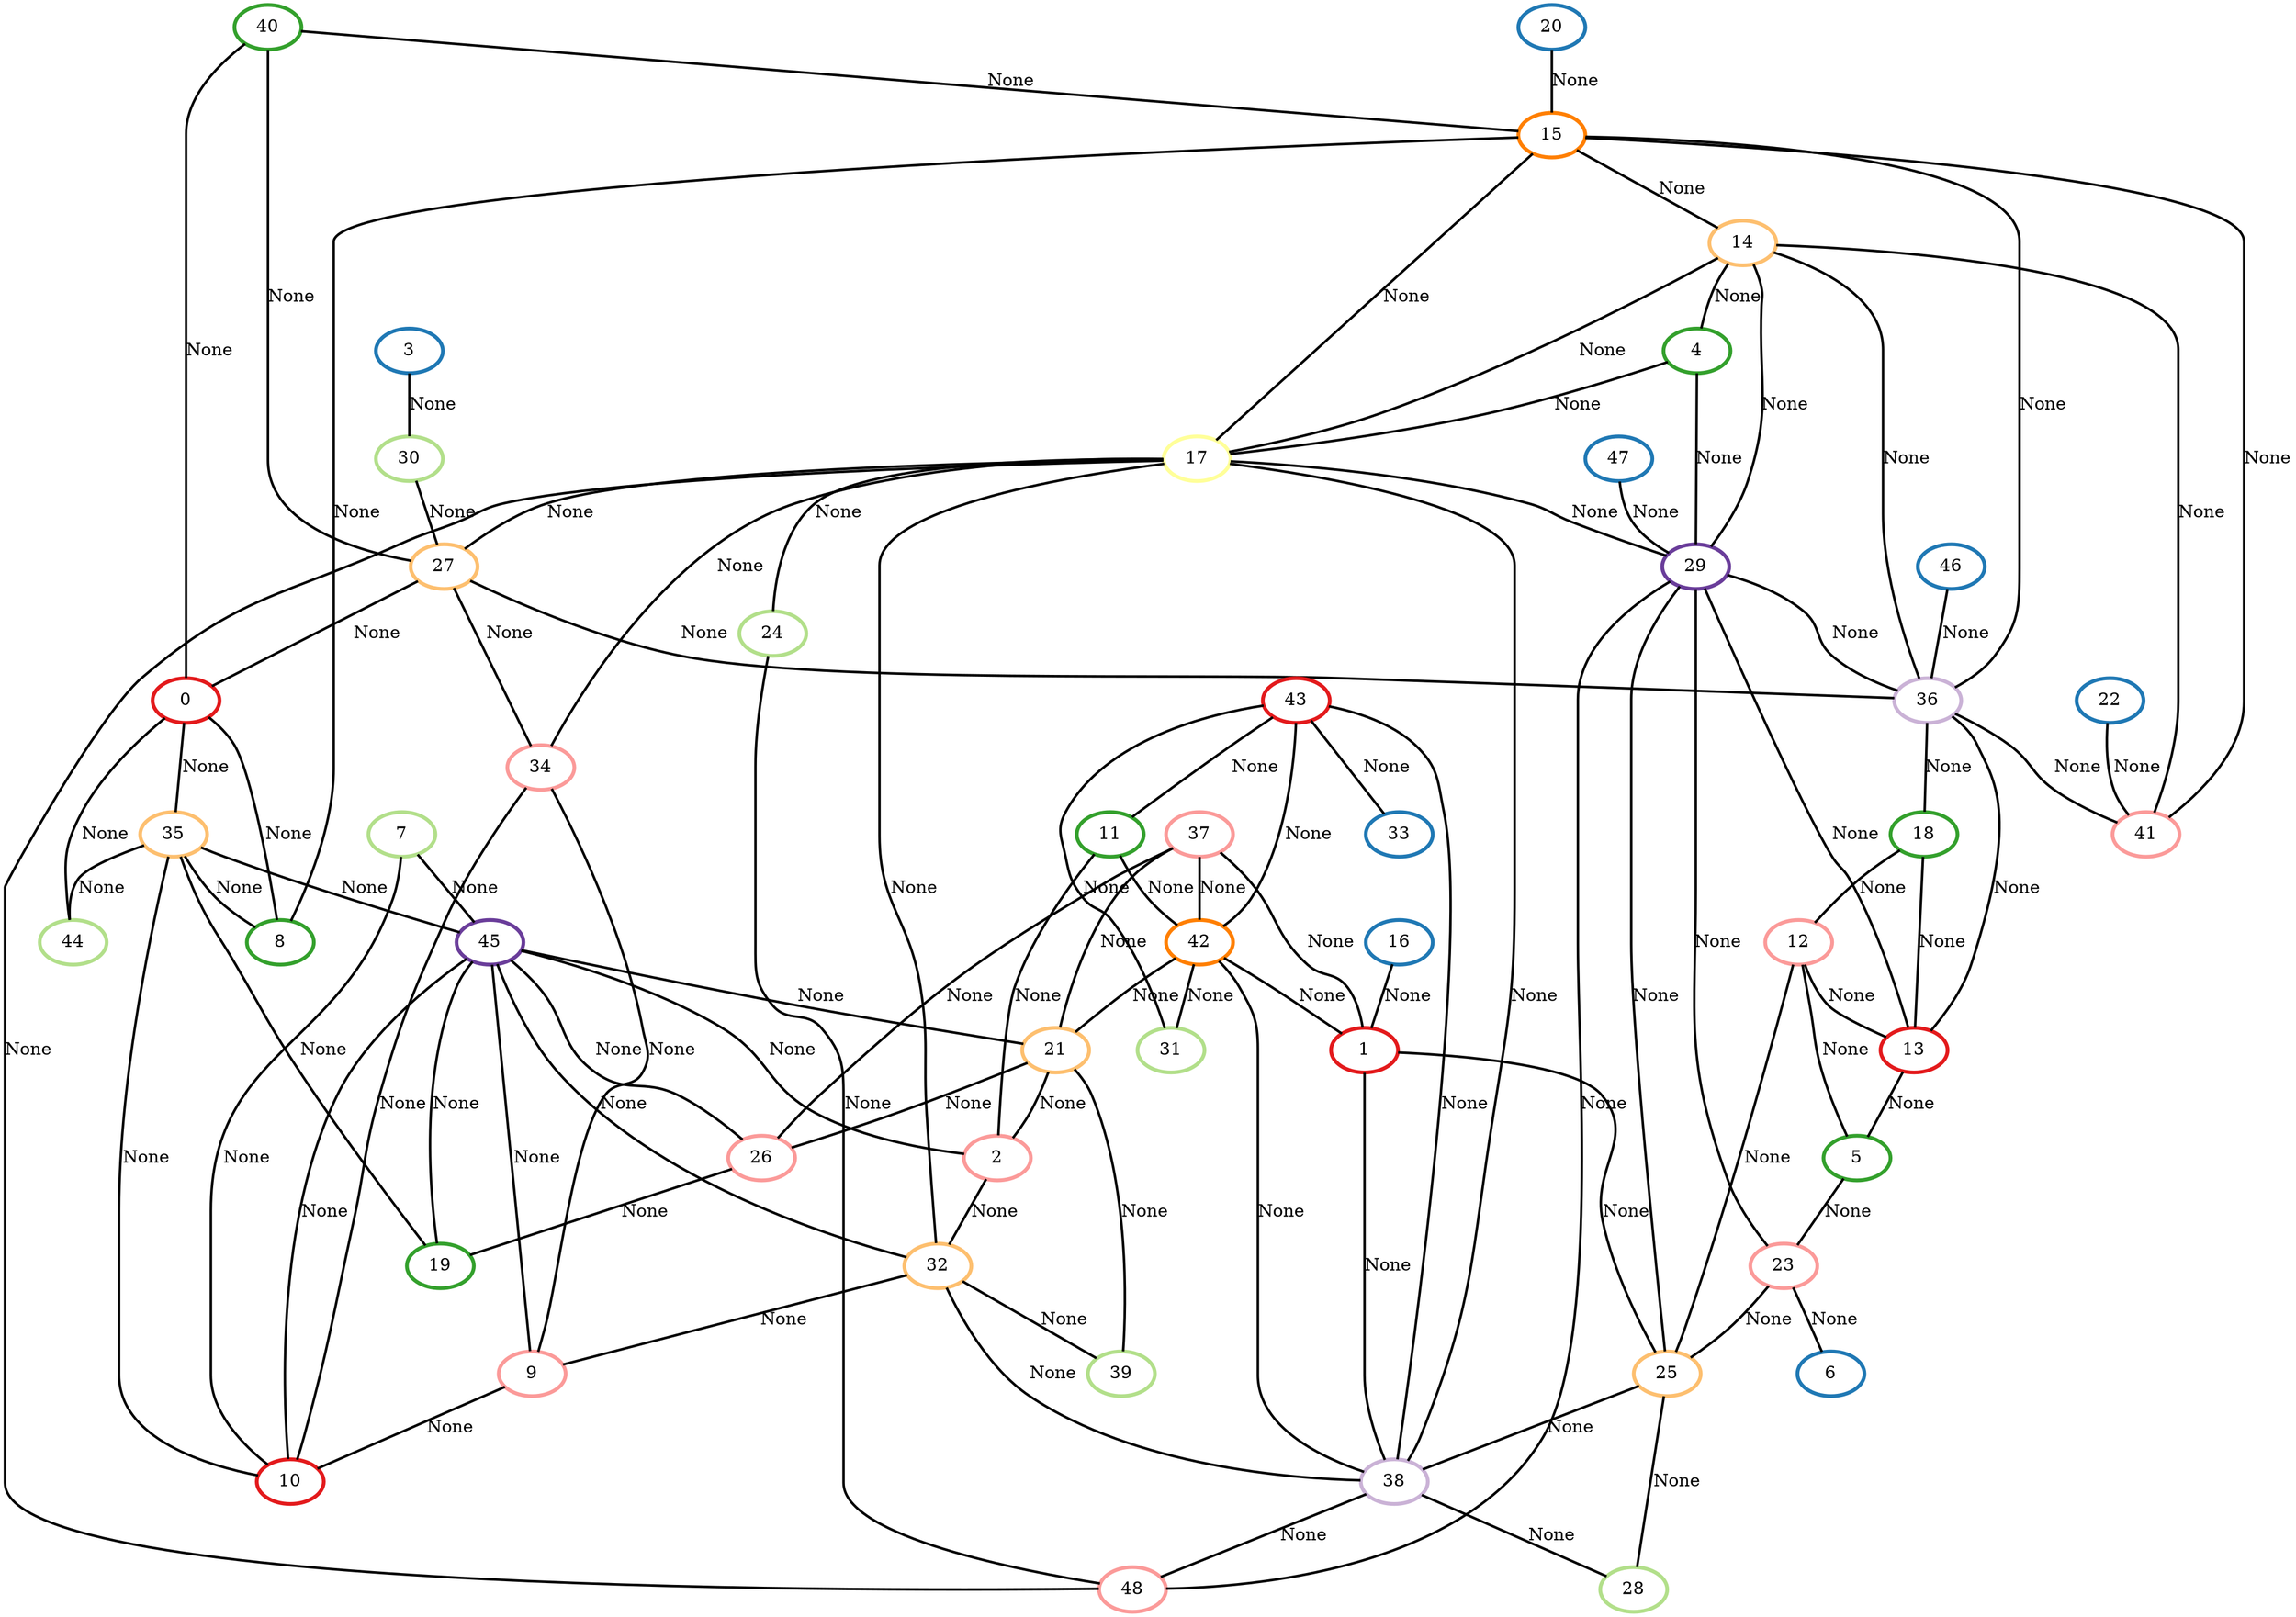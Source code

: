 graph G {
    0 [penwidth=3,label="0",color=6, colorscheme=paired12]
    1 [penwidth=3,label="1",color=6, colorscheme=paired12]
    2 [penwidth=3,label="2",color=5, colorscheme=paired12]
    3 [penwidth=3,label="3",color=2, colorscheme=paired12]
    4 [penwidth=3,label="4",color=4, colorscheme=paired12]
    5 [penwidth=3,label="5",color=4, colorscheme=paired12]
    6 [penwidth=3,label="6",color=2, colorscheme=paired12]
    7 [penwidth=3,label="7",color=3, colorscheme=paired12]
    8 [penwidth=3,label="8",color=4, colorscheme=paired12]
    9 [penwidth=3,label="9",color=5, colorscheme=paired12]
    10 [penwidth=3,label="10",color=6, colorscheme=paired12]
    11 [penwidth=3,label="11",color=4, colorscheme=paired12]
    12 [penwidth=3,label="12",color=5, colorscheme=paired12]
    13 [penwidth=3,label="13",color=6, colorscheme=paired12]
    14 [penwidth=3,label="14",color=7, colorscheme=paired12]
    15 [penwidth=3,label="15",color=8, colorscheme=paired12]
    16 [penwidth=3,label="16",color=2, colorscheme=paired12]
    17 [penwidth=3,label="17",color=11, colorscheme=paired12]
    18 [penwidth=3,label="18",color=4, colorscheme=paired12]
    19 [penwidth=3,label="19",color=4, colorscheme=paired12]
    20 [penwidth=3,label="20",color=2, colorscheme=paired12]
    21 [penwidth=3,label="21",color=7, colorscheme=paired12]
    22 [penwidth=3,label="22",color=2, colorscheme=paired12]
    23 [penwidth=3,label="23",color=5, colorscheme=paired12]
    24 [penwidth=3,label="24",color=3, colorscheme=paired12]
    25 [penwidth=3,label="25",color=7, colorscheme=paired12]
    26 [penwidth=3,label="26",color=5, colorscheme=paired12]
    27 [penwidth=3,label="27",color=7, colorscheme=paired12]
    28 [penwidth=3,label="28",color=3, colorscheme=paired12]
    29 [penwidth=3,label="29",color=10, colorscheme=paired12]
    30 [penwidth=3,label="30",color=3, colorscheme=paired12]
    31 [penwidth=3,label="31",color=3, colorscheme=paired12]
    32 [penwidth=3,label="32",color=7, colorscheme=paired12]
    33 [penwidth=3,label="33",color=2, colorscheme=paired12]
    34 [penwidth=3,label="34",color=5, colorscheme=paired12]
    35 [penwidth=3,label="35",color=7, colorscheme=paired12]
    36 [penwidth=3,label="36",color=9, colorscheme=paired12]
    37 [penwidth=3,label="37",color=5, colorscheme=paired12]
    38 [penwidth=3,label="38",color=9, colorscheme=paired12]
    39 [penwidth=3,label="39",color=3, colorscheme=paired12]
    40 [penwidth=3,label="40",color=4, colorscheme=paired12]
    41 [penwidth=3,label="41",color=5, colorscheme=paired12]
    42 [penwidth=3,label="42",color=8, colorscheme=paired12]
    43 [penwidth=3,label="43",color=6, colorscheme=paired12]
    44 [penwidth=3,label="44",color=3, colorscheme=paired12]
    45 [penwidth=3,label="45",color=10, colorscheme=paired12]
    46 [penwidth=3,label="46",color=2, colorscheme=paired12]
    47 [penwidth=3,label="47",color=2, colorscheme=paired12]
    48 [penwidth=3,label="48",color=5, colorscheme=paired12]

    42--31 [penwidth=2,label="None"]
    27--36 [penwidth=2,label="None"]
    20--15 [penwidth=2,label="None"]
    1--38 [penwidth=2,label="None"]
    23--25 [penwidth=2,label="None"]
    35--8 [penwidth=2,label="None"]
    3--30 [penwidth=2,label="None"]
    37--1 [penwidth=2,label="None"]
    30--27 [penwidth=2,label="None"]
    10--35 [penwidth=2,label="None"]
    32--45 [penwidth=2,label="None"]
    4--17 [penwidth=2,label="None"]
    32--38 [penwidth=2,label="None"]
    13--18 [penwidth=2,label="None"]
    29--48 [penwidth=2,label="None"]
    37--26 [penwidth=2,label="None"]
    22--41 [penwidth=2,label="None"]
    36--15 [penwidth=2,label="None"]
    17--29 [penwidth=2,label="None"]
    29--23 [penwidth=2,label="None"]
    43--11 [penwidth=2,label="None"]
    47--29 [penwidth=2,label="None"]
    42--38 [penwidth=2,label="None"]
    44--0 [penwidth=2,label="None"]
    17--24 [penwidth=2,label="None"]
    17--14 [penwidth=2,label="None"]
    32--39 [penwidth=2,label="None"]
    38--28 [penwidth=2,label="None"]
    14--41 [penwidth=2,label="None"]
    26--45 [penwidth=2,label="None"]
    25--12 [penwidth=2,label="None"]
    11--42 [penwidth=2,label="None"]
    27--34 [penwidth=2,label="None"]
    7--45 [penwidth=2,label="None"]
    34--9 [penwidth=2,label="None"]
    13--5 [penwidth=2,label="None"]
    38--48 [penwidth=2,label="None"]
    15--17 [penwidth=2,label="None"]
    17--48 [penwidth=2,label="None"]
    17--34 [penwidth=2,label="None"]
    34--10 [penwidth=2,label="None"]
    25--28 [penwidth=2,label="None"]
    40--27 [penwidth=2,label="None"]
    45--10 [penwidth=2,label="None"]
    36--18 [penwidth=2,label="None"]
    19--45 [penwidth=2,label="None"]
    29--13 [penwidth=2,label="None"]
    16--1 [penwidth=2,label="None"]
    39--21 [penwidth=2,label="None"]
    2--45 [penwidth=2,label="None"]
    40--0 [penwidth=2,label="None"]
    41--15 [penwidth=2,label="None"]
    17--38 [penwidth=2,label="None"]
    21--2 [penwidth=2,label="None"]
    15--8 [penwidth=2,label="None"]
    36--14 [penwidth=2,label="None"]
    43--42 [penwidth=2,label="None"]
    5--23 [penwidth=2,label="None"]
    29--25 [penwidth=2,label="None"]
    7--10 [penwidth=2,label="None"]
    17--32 [penwidth=2,label="None"]
    24--48 [penwidth=2,label="None"]
    0--35 [penwidth=2,label="None"]
    17--27 [penwidth=2,label="None"]
    46--36 [penwidth=2,label="None"]
    18--12 [penwidth=2,label="None"]
    29--4 [penwidth=2,label="None"]
    21--26 [penwidth=2,label="None"]
    9--10 [penwidth=2,label="None"]
    11--2 [penwidth=2,label="None"]
    40--15 [penwidth=2,label="None"]
    2--32 [penwidth=2,label="None"]
    23--6 [penwidth=2,label="None"]
    12--13 [penwidth=2,label="None"]
    13--36 [penwidth=2,label="None"]
    19--35 [penwidth=2,label="None"]
    29--36 [penwidth=2,label="None"]
    0--8 [penwidth=2,label="None"]
    43--33 [penwidth=2,label="None"]
    25--38 [penwidth=2,label="None"]
    15--14 [penwidth=2,label="None"]
    36--41 [penwidth=2,label="None"]
    43--38 [penwidth=2,label="None"]
    14--4 [penwidth=2,label="None"]
    35--45 [penwidth=2,label="None"]
    32--9 [penwidth=2,label="None"]
    27--0 [penwidth=2,label="None"]
    37--21 [penwidth=2,label="None"]
    26--19 [penwidth=2,label="None"]
    42--21 [penwidth=2,label="None"]
    5--12 [penwidth=2,label="None"]
    37--42 [penwidth=2,label="None"]
    43--31 [penwidth=2,label="None"]
    35--44 [penwidth=2,label="None"]
    9--45 [penwidth=2,label="None"]
    45--21 [penwidth=2,label="None"]
    1--25 [penwidth=2,label="None"]
    42--1 [penwidth=2,label="None"]
    14--29 [penwidth=2,label="None"]
}